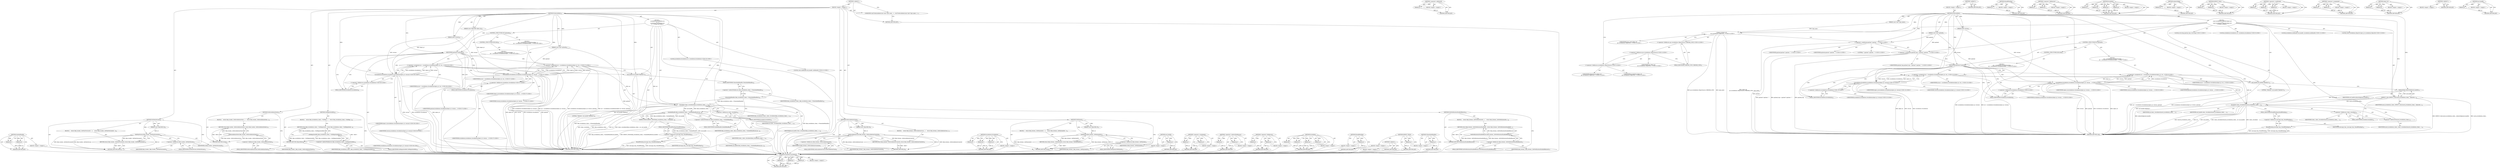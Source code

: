 digraph "ClearAckedHandles" {
vulnerable_128 [label=<(METHOD,invalidation.Invalidation)>];
vulnerable_129 [label=<(PARAM,p1)>];
vulnerable_130 [label=<(PARAM,p2)>];
vulnerable_131 [label=<(PARAM,p3)>];
vulnerable_132 [label=<(BLOCK,&lt;empty&gt;,&lt;empty&gt;)>];
vulnerable_133 [label=<(METHOD_RETURN,ANY)>];
vulnerable_154 [label=<(METHOD,&lt;operator&gt;.addressOf)>];
vulnerable_155 [label=<(PARAM,p1)>];
vulnerable_156 [label=<(BLOCK,&lt;empty&gt;,&lt;empty&gt;)>];
vulnerable_157 [label=<(METHOD_RETURN,ANY)>];
vulnerable_6 [label=<(METHOD,&lt;global&gt;)<SUB>1</SUB>>];
vulnerable_7 [label=<(BLOCK,&lt;empty&gt;,&lt;empty&gt;)<SUB>1</SUB>>];
vulnerable_8 [label=<(METHOD,FireInvalidate)<SUB>1</SUB>>];
vulnerable_9 [label=<(PARAM,const char* type_name)<SUB>1</SUB>>];
vulnerable_10 [label=<(PARAM,int64 version)<SUB>2</SUB>>];
vulnerable_11 [label=<(PARAM,const char* payload)<SUB>2</SUB>>];
vulnerable_12 [label="<(BLOCK,{
    const invalidation::ObjectId object_id(
 ...,{
    const invalidation::ObjectId object_id(
 ...)<SUB>2</SUB>>"];
vulnerable_13 [label="<(LOCAL,const invalidation.ObjectId object_id: invalidation.ObjectId)<SUB>3</SUB>>"];
vulnerable_14 [label="<(object_id,object_id(
        ipc::invalidation::ObjectSou...)<SUB>3</SUB>>"];
vulnerable_15 [label="<(&lt;operator&gt;.fieldAccess,ipc::invalidation::ObjectSource::CHROME_SYNC)<SUB>4</SUB>>"];
vulnerable_16 [label="<(&lt;operator&gt;.fieldAccess,ipc::invalidation::ObjectSource)<SUB>4</SUB>>"];
vulnerable_17 [label="<(IDENTIFIER,ipc,object_id(
        ipc::invalidation::ObjectSou...)<SUB>4</SUB>>"];
vulnerable_18 [label="<(&lt;operator&gt;.fieldAccess,invalidation::ObjectSource)<SUB>4</SUB>>"];
vulnerable_19 [label="<(IDENTIFIER,invalidation,object_id(
        ipc::invalidation::ObjectSou...)<SUB>4</SUB>>"];
vulnerable_20 [label="<(IDENTIFIER,ObjectSource,object_id(
        ipc::invalidation::ObjectSou...)<SUB>4</SUB>>"];
vulnerable_21 [label=<(FIELD_IDENTIFIER,CHROME_SYNC,CHROME_SYNC)<SUB>4</SUB>>];
vulnerable_22 [label="<(IDENTIFIER,type_name,object_id(
        ipc::invalidation::ObjectSou...)<SUB>4</SUB>>"];
vulnerable_23 [label="<(LOCAL,std.string payload_tmp: std.string)<SUB>5</SUB>>"];
vulnerable_24 [label="<(&lt;operator&gt;.assignment,payload_tmp = payload ? payload : &quot;&quot;)<SUB>5</SUB>>"];
vulnerable_25 [label="<(IDENTIFIER,payload_tmp,payload_tmp = payload ? payload : &quot;&quot;)<SUB>5</SUB>>"];
vulnerable_26 [label="<(&lt;operator&gt;.conditional,payload ? payload : &quot;&quot;)<SUB>5</SUB>>"];
vulnerable_27 [label="<(IDENTIFIER,payload,payload ? payload : &quot;&quot;)<SUB>5</SUB>>"];
vulnerable_28 [label="<(IDENTIFIER,payload,payload ? payload : &quot;&quot;)<SUB>5</SUB>>"];
vulnerable_29 [label="<(LITERAL,&quot;&quot;,payload ? payload : &quot;&quot;)<SUB>5</SUB>>"];
vulnerable_30 [label="<(LOCAL,invalidation.Invalidation inv: invalidation.Invalidation)<SUB>6</SUB>>"];
vulnerable_31 [label=<(CONTROL_STRUCTURE,IF,if (payload))<SUB>7</SUB>>];
vulnerable_32 [label=<(IDENTIFIER,payload,if (payload))<SUB>7</SUB>>];
vulnerable_33 [label="<(BLOCK,{
       inv = invalidation::Invalidation(objec...,{
       inv = invalidation::Invalidation(objec...)<SUB>7</SUB>>"];
vulnerable_34 [label="<(&lt;operator&gt;.assignment,inv = invalidation::Invalidation(object_id, ver...)<SUB>8</SUB>>"];
vulnerable_35 [label="<(IDENTIFIER,inv,inv = invalidation::Invalidation(object_id, ver...)<SUB>8</SUB>>"];
vulnerable_36 [label="<(invalidation.Invalidation,invalidation::Invalidation(object_id, version, ...)<SUB>8</SUB>>"];
vulnerable_37 [label="<(&lt;operator&gt;.fieldAccess,invalidation::Invalidation)<SUB>8</SUB>>"];
vulnerable_38 [label="<(IDENTIFIER,invalidation,invalidation::Invalidation(object_id, version, ...)<SUB>8</SUB>>"];
vulnerable_39 [label=<(FIELD_IDENTIFIER,Invalidation,Invalidation)<SUB>8</SUB>>];
vulnerable_40 [label="<(IDENTIFIER,object_id,invalidation::Invalidation(object_id, version, ...)<SUB>8</SUB>>"];
vulnerable_41 [label="<(IDENTIFIER,version,invalidation::Invalidation(object_id, version, ...)<SUB>8</SUB>>"];
vulnerable_42 [label="<(IDENTIFIER,payload,invalidation::Invalidation(object_id, version, ...)<SUB>8</SUB>>"];
vulnerable_43 [label=<(CONTROL_STRUCTURE,ELSE,else)<SUB>9</SUB>>];
vulnerable_44 [label="<(BLOCK,{
       inv = invalidation::Invalidation(objec...,{
       inv = invalidation::Invalidation(objec...)<SUB>9</SUB>>"];
vulnerable_45 [label="<(&lt;operator&gt;.assignment,inv = invalidation::Invalidation(object_id, ver...)<SUB>10</SUB>>"];
vulnerable_46 [label="<(IDENTIFIER,inv,inv = invalidation::Invalidation(object_id, ver...)<SUB>10</SUB>>"];
vulnerable_47 [label="<(invalidation.Invalidation,invalidation::Invalidation(object_id, version))<SUB>10</SUB>>"];
vulnerable_48 [label="<(&lt;operator&gt;.fieldAccess,invalidation::Invalidation)<SUB>10</SUB>>"];
vulnerable_49 [label="<(IDENTIFIER,invalidation,invalidation::Invalidation(object_id, version))<SUB>10</SUB>>"];
vulnerable_50 [label=<(FIELD_IDENTIFIER,Invalidation,Invalidation)<SUB>10</SUB>>];
vulnerable_51 [label="<(IDENTIFIER,object_id,invalidation::Invalidation(object_id, version))<SUB>10</SUB>>"];
vulnerable_52 [label="<(IDENTIFIER,version,invalidation::Invalidation(object_id, version))<SUB>10</SUB>>"];
vulnerable_53 [label="<(LOCAL,invalidation.AckHandle ack_handle: invalidation.AckHandle)<SUB>12</SUB>>"];
vulnerable_54 [label=<(ack_handle,ack_handle(&quot;fakedata&quot;))<SUB>12</SUB>>];
vulnerable_55 [label=<(LITERAL,&quot;fakedata&quot;,ack_handle(&quot;fakedata&quot;))<SUB>12</SUB>>];
vulnerable_56 [label=<(EXPECT_CALL,EXPECT_CALL(mock_invalidation_client_, Acknowle...)<SUB>13</SUB>>];
vulnerable_57 [label=<(IDENTIFIER,mock_invalidation_client_,EXPECT_CALL(mock_invalidation_client_, Acknowle...)<SUB>13</SUB>>];
vulnerable_58 [label=<(Acknowledge,Acknowledge(ack_handle))<SUB>13</SUB>>];
vulnerable_59 [label=<(IDENTIFIER,ack_handle,Acknowledge(ack_handle))<SUB>13</SUB>>];
vulnerable_60 [label=<(Invalidate,client_.Invalidate(&amp;mock_invalidation_client_, ...)<SUB>14</SUB>>];
vulnerable_61 [label=<(&lt;operator&gt;.fieldAccess,client_.Invalidate)<SUB>14</SUB>>];
vulnerable_62 [label=<(IDENTIFIER,client_,client_.Invalidate(&amp;mock_invalidation_client_, ...)<SUB>14</SUB>>];
vulnerable_63 [label=<(FIELD_IDENTIFIER,Invalidate,Invalidate)<SUB>14</SUB>>];
vulnerable_64 [label=<(&lt;operator&gt;.addressOf,&amp;mock_invalidation_client_)<SUB>14</SUB>>];
vulnerable_65 [label=<(IDENTIFIER,mock_invalidation_client_,client_.Invalidate(&amp;mock_invalidation_client_, ...)<SUB>14</SUB>>];
vulnerable_66 [label=<(IDENTIFIER,inv,client_.Invalidate(&amp;mock_invalidation_client_, ...)<SUB>14</SUB>>];
vulnerable_67 [label=<(IDENTIFIER,ack_handle,client_.Invalidate(&amp;mock_invalidation_client_, ...)<SUB>14</SUB>>];
vulnerable_68 [label=<(RunAllPending,message_loop_.RunAllPending())<SUB>15</SUB>>];
vulnerable_69 [label=<(&lt;operator&gt;.fieldAccess,message_loop_.RunAllPending)<SUB>15</SUB>>];
vulnerable_70 [label=<(IDENTIFIER,message_loop_,message_loop_.RunAllPending())<SUB>15</SUB>>];
vulnerable_71 [label=<(FIELD_IDENTIFIER,RunAllPending,RunAllPending)<SUB>15</SUB>>];
vulnerable_72 [label=<(METHOD_RETURN,void)<SUB>1</SUB>>];
vulnerable_74 [label=<(METHOD_RETURN,ANY)<SUB>1</SUB>>];
vulnerable_158 [label=<(METHOD,RunAllPending)>];
vulnerable_159 [label=<(PARAM,p1)>];
vulnerable_160 [label=<(BLOCK,&lt;empty&gt;,&lt;empty&gt;)>];
vulnerable_161 [label=<(METHOD_RETURN,ANY)>];
vulnerable_112 [label=<(METHOD,&lt;operator&gt;.fieldAccess)>];
vulnerable_113 [label=<(PARAM,p1)>];
vulnerable_114 [label=<(PARAM,p2)>];
vulnerable_115 [label=<(BLOCK,&lt;empty&gt;,&lt;empty&gt;)>];
vulnerable_116 [label=<(METHOD_RETURN,ANY)>];
vulnerable_147 [label=<(METHOD,Invalidate)>];
vulnerable_148 [label=<(PARAM,p1)>];
vulnerable_149 [label=<(PARAM,p2)>];
vulnerable_150 [label=<(PARAM,p3)>];
vulnerable_151 [label=<(PARAM,p4)>];
vulnerable_152 [label=<(BLOCK,&lt;empty&gt;,&lt;empty&gt;)>];
vulnerable_153 [label=<(METHOD_RETURN,ANY)>];
vulnerable_143 [label=<(METHOD,Acknowledge)>];
vulnerable_144 [label=<(PARAM,p1)>];
vulnerable_145 [label=<(BLOCK,&lt;empty&gt;,&lt;empty&gt;)>];
vulnerable_146 [label=<(METHOD_RETURN,ANY)>];
vulnerable_138 [label=<(METHOD,EXPECT_CALL)>];
vulnerable_139 [label=<(PARAM,p1)>];
vulnerable_140 [label=<(PARAM,p2)>];
vulnerable_141 [label=<(BLOCK,&lt;empty&gt;,&lt;empty&gt;)>];
vulnerable_142 [label=<(METHOD_RETURN,ANY)>];
vulnerable_122 [label=<(METHOD,&lt;operator&gt;.conditional)>];
vulnerable_123 [label=<(PARAM,p1)>];
vulnerable_124 [label=<(PARAM,p2)>];
vulnerable_125 [label=<(PARAM,p3)>];
vulnerable_126 [label=<(BLOCK,&lt;empty&gt;,&lt;empty&gt;)>];
vulnerable_127 [label=<(METHOD_RETURN,ANY)>];
vulnerable_117 [label=<(METHOD,&lt;operator&gt;.assignment)>];
vulnerable_118 [label=<(PARAM,p1)>];
vulnerable_119 [label=<(PARAM,p2)>];
vulnerable_120 [label=<(BLOCK,&lt;empty&gt;,&lt;empty&gt;)>];
vulnerable_121 [label=<(METHOD_RETURN,ANY)>];
vulnerable_107 [label=<(METHOD,object_id)>];
vulnerable_108 [label=<(PARAM,p1)>];
vulnerable_109 [label=<(PARAM,p2)>];
vulnerable_110 [label=<(BLOCK,&lt;empty&gt;,&lt;empty&gt;)>];
vulnerable_111 [label=<(METHOD_RETURN,ANY)>];
vulnerable_101 [label=<(METHOD,&lt;global&gt;)<SUB>1</SUB>>];
vulnerable_102 [label=<(BLOCK,&lt;empty&gt;,&lt;empty&gt;)>];
vulnerable_103 [label=<(METHOD_RETURN,ANY)>];
vulnerable_134 [label=<(METHOD,ack_handle)>];
vulnerable_135 [label=<(PARAM,p1)>];
vulnerable_136 [label=<(BLOCK,&lt;empty&gt;,&lt;empty&gt;)>];
vulnerable_137 [label=<(METHOD_RETURN,ANY)>];
fixed_196 [label=<(METHOD,IsAckedHandle)>];
fixed_197 [label=<(PARAM,p1)>];
fixed_198 [label=<(PARAM,p2)>];
fixed_199 [label=<(BLOCK,&lt;empty&gt;,&lt;empty&gt;)>];
fixed_200 [label=<(METHOD_RETURN,ANY)>];
fixed_69 [label=<(METHOD,FireInvalidate)<SUB>33</SUB>>];
fixed_70 [label=<(PARAM,const ObjectId&amp; object_id)<SUB>33</SUB>>];
fixed_71 [label=<(PARAM,int64 version)<SUB>34</SUB>>];
fixed_72 [label=<(PARAM,const char* payload)<SUB>34</SUB>>];
fixed_73 [label="<(BLOCK,{
     invalidation::Invalidation inv;
     if ...,{
     invalidation::Invalidation inv;
     if ...)<SUB>34</SUB>>"];
fixed_74 [label="<(LOCAL,invalidation.Invalidation inv: invalidation.Invalidation)<SUB>35</SUB>>"];
fixed_75 [label=<(CONTROL_STRUCTURE,IF,if (payload))<SUB>36</SUB>>];
fixed_76 [label=<(IDENTIFIER,payload,if (payload))<SUB>36</SUB>>];
fixed_77 [label="<(BLOCK,{
       inv = invalidation::Invalidation(objec...,{
       inv = invalidation::Invalidation(objec...)<SUB>36</SUB>>"];
fixed_78 [label="<(&lt;operator&gt;.assignment,inv = invalidation::Invalidation(object_id, ver...)<SUB>37</SUB>>"];
fixed_79 [label="<(IDENTIFIER,inv,inv = invalidation::Invalidation(object_id, ver...)<SUB>37</SUB>>"];
fixed_80 [label="<(invalidation.Invalidation,invalidation::Invalidation(object_id, version, ...)<SUB>37</SUB>>"];
fixed_81 [label="<(&lt;operator&gt;.fieldAccess,invalidation::Invalidation)<SUB>37</SUB>>"];
fixed_82 [label="<(IDENTIFIER,invalidation,invalidation::Invalidation(object_id, version, ...)<SUB>37</SUB>>"];
fixed_83 [label=<(FIELD_IDENTIFIER,Invalidation,Invalidation)<SUB>37</SUB>>];
fixed_84 [label="<(IDENTIFIER,object_id,invalidation::Invalidation(object_id, version, ...)<SUB>37</SUB>>"];
fixed_85 [label="<(IDENTIFIER,version,invalidation::Invalidation(object_id, version, ...)<SUB>37</SUB>>"];
fixed_86 [label="<(IDENTIFIER,payload,invalidation::Invalidation(object_id, version, ...)<SUB>37</SUB>>"];
fixed_87 [label=<(CONTROL_STRUCTURE,ELSE,else)<SUB>38</SUB>>];
fixed_88 [label="<(BLOCK,{
       inv = invalidation::Invalidation(objec...,{
       inv = invalidation::Invalidation(objec...)<SUB>38</SUB>>"];
fixed_89 [label="<(&lt;operator&gt;.assignment,inv = invalidation::Invalidation(object_id, ver...)<SUB>39</SUB>>"];
fixed_90 [label="<(IDENTIFIER,inv,inv = invalidation::Invalidation(object_id, ver...)<SUB>39</SUB>>"];
fixed_91 [label="<(invalidation.Invalidation,invalidation::Invalidation(object_id, version))<SUB>39</SUB>>"];
fixed_92 [label="<(&lt;operator&gt;.fieldAccess,invalidation::Invalidation)<SUB>39</SUB>>"];
fixed_93 [label="<(IDENTIFIER,invalidation,invalidation::Invalidation(object_id, version))<SUB>39</SUB>>"];
fixed_94 [label=<(FIELD_IDENTIFIER,Invalidation,Invalidation)<SUB>39</SUB>>];
fixed_95 [label="<(IDENTIFIER,object_id,invalidation::Invalidation(object_id, version))<SUB>39</SUB>>"];
fixed_96 [label="<(IDENTIFIER,version,invalidation::Invalidation(object_id, version))<SUB>39</SUB>>"];
fixed_97 [label="<(LOCAL,const AckHandle ack_handle: AckHandle)<SUB>41</SUB>>"];
fixed_98 [label=<(ack_handle,ack_handle(&quot;fakedata&quot;))<SUB>41</SUB>>];
fixed_99 [label=<(LITERAL,&quot;fakedata&quot;,ack_handle(&quot;fakedata&quot;))<SUB>41</SUB>>];
fixed_100 [label=<(ClearAckedHandles,fake_invalidation_client_-&gt;ClearAckedHandles())<SUB>42</SUB>>];
fixed_101 [label=<(&lt;operator&gt;.indirectFieldAccess,fake_invalidation_client_-&gt;ClearAckedHandles)<SUB>42</SUB>>];
fixed_102 [label=<(IDENTIFIER,fake_invalidation_client_,fake_invalidation_client_-&gt;ClearAckedHandles())<SUB>42</SUB>>];
fixed_103 [label=<(FIELD_IDENTIFIER,ClearAckedHandles,ClearAckedHandles)<SUB>42</SUB>>];
fixed_104 [label=<(Invalidate,client_.Invalidate(fake_invalidation_client_, i...)<SUB>43</SUB>>];
fixed_105 [label=<(&lt;operator&gt;.fieldAccess,client_.Invalidate)<SUB>43</SUB>>];
fixed_106 [label=<(IDENTIFIER,client_,client_.Invalidate(fake_invalidation_client_, i...)<SUB>43</SUB>>];
fixed_107 [label=<(FIELD_IDENTIFIER,Invalidate,Invalidate)<SUB>43</SUB>>];
fixed_108 [label=<(IDENTIFIER,fake_invalidation_client_,client_.Invalidate(fake_invalidation_client_, i...)<SUB>43</SUB>>];
fixed_109 [label=<(IDENTIFIER,inv,client_.Invalidate(fake_invalidation_client_, i...)<SUB>43</SUB>>];
fixed_110 [label=<(IDENTIFIER,ack_handle,client_.Invalidate(fake_invalidation_client_, i...)<SUB>43</SUB>>];
fixed_111 [label=<(EXPECT_TRUE,EXPECT_TRUE(fake_invalidation_client_-&gt;IsAckedH...)<SUB>44</SUB>>];
fixed_112 [label=<(IsAckedHandle,fake_invalidation_client_-&gt;IsAckedHandle(ack_ha...)<SUB>44</SUB>>];
fixed_113 [label=<(&lt;operator&gt;.indirectFieldAccess,fake_invalidation_client_-&gt;IsAckedHandle)<SUB>44</SUB>>];
fixed_114 [label=<(IDENTIFIER,fake_invalidation_client_,fake_invalidation_client_-&gt;IsAckedHandle(ack_ha...)<SUB>44</SUB>>];
fixed_115 [label=<(FIELD_IDENTIFIER,IsAckedHandle,IsAckedHandle)<SUB>44</SUB>>];
fixed_116 [label=<(IDENTIFIER,ack_handle,fake_invalidation_client_-&gt;IsAckedHandle(ack_ha...)<SUB>44</SUB>>];
fixed_117 [label=<(RunAllPending,message_loop_.RunAllPending())<SUB>45</SUB>>];
fixed_118 [label=<(&lt;operator&gt;.fieldAccess,message_loop_.RunAllPending)<SUB>45</SUB>>];
fixed_119 [label=<(IDENTIFIER,message_loop_,message_loop_.RunAllPending())<SUB>45</SUB>>];
fixed_120 [label=<(FIELD_IDENTIFIER,RunAllPending,RunAllPending)<SUB>45</SUB>>];
fixed_121 [label=<(METHOD_RETURN,void)<SUB>33</SUB>>];
fixed_171 [label=<(METHOD,invalidation.Invalidation)>];
fixed_172 [label=<(PARAM,p1)>];
fixed_173 [label=<(PARAM,p2)>];
fixed_174 [label=<(PARAM,p3)>];
fixed_175 [label=<(BLOCK,&lt;empty&gt;,&lt;empty&gt;)>];
fixed_176 [label=<(METHOD_RETURN,ANY)>];
fixed_6 [label=<(METHOD,&lt;global&gt;)<SUB>1</SUB>>];
fixed_7 [label=<(BLOCK,&lt;empty&gt;,&lt;empty&gt;)<SUB>1</SUB>>];
fixed_8 [label=<(UNKNOWN,void FireInvalidate(const char* type_name,
  //...,void FireInvalidate(const char* type_name,
  //...)<SUB>1</SUB>>];
fixed_9 [label=<(METHOD,GetInvalidationCount)<SUB>8</SUB>>];
fixed_10 [label=<(PARAM,const ObjectId&amp; id)<SUB>8</SUB>>];
fixed_11 [label=<(BLOCK,{
    return fake_listener_.GetInvalidationCoun...,{
    return fake_listener_.GetInvalidationCoun...)<SUB>8</SUB>>];
fixed_12 [label=<(RETURN,return fake_listener_.GetInvalidationCount(id);,return fake_listener_.GetInvalidationCount(id);)<SUB>9</SUB>>];
fixed_13 [label=<(GetInvalidationCount,fake_listener_.GetInvalidationCount(id))<SUB>9</SUB>>];
fixed_14 [label=<(&lt;operator&gt;.fieldAccess,fake_listener_.GetInvalidationCount)<SUB>9</SUB>>];
fixed_15 [label=<(IDENTIFIER,fake_listener_,fake_listener_.GetInvalidationCount(id))<SUB>9</SUB>>];
fixed_16 [label=<(FIELD_IDENTIFIER,GetInvalidationCount,GetInvalidationCount)<SUB>9</SUB>>];
fixed_17 [label=<(IDENTIFIER,id,fake_listener_.GetInvalidationCount(id))<SUB>9</SUB>>];
fixed_18 [label=<(METHOD_RETURN,int)<SUB>8</SUB>>];
fixed_20 [label=<(METHOD,GetPayload)<SUB>12</SUB>>];
fixed_21 [label=<(PARAM,const ObjectId&amp; id)<SUB>12</SUB>>];
fixed_22 [label=<(BLOCK,{
    return fake_listener_.GetPayload(id);
  },{
    return fake_listener_.GetPayload(id);
  })<SUB>12</SUB>>];
fixed_23 [label=<(RETURN,return fake_listener_.GetPayload(id);,return fake_listener_.GetPayload(id);)<SUB>13</SUB>>];
fixed_24 [label=<(GetPayload,fake_listener_.GetPayload(id))<SUB>13</SUB>>];
fixed_25 [label=<(&lt;operator&gt;.fieldAccess,fake_listener_.GetPayload)<SUB>13</SUB>>];
fixed_26 [label=<(IDENTIFIER,fake_listener_,fake_listener_.GetPayload(id))<SUB>13</SUB>>];
fixed_27 [label=<(FIELD_IDENTIFIER,GetPayload,GetPayload)<SUB>13</SUB>>];
fixed_28 [label=<(IDENTIFIER,id,fake_listener_.GetPayload(id))<SUB>13</SUB>>];
fixed_29 [label=<(METHOD_RETURN,string)<SUB>12</SUB>>];
fixed_31 [label=<(METHOD,GetNotificationsDisabledReason)<SUB>16</SUB>>];
fixed_32 [label=<(BLOCK,{
    return fake_listener_.GetNotificationsDis...,{
    return fake_listener_.GetNotificationsDis...)<SUB>16</SUB>>];
fixed_33 [label=<(RETURN,return fake_listener_.GetNotificationsDisabledR...,return fake_listener_.GetNotificationsDisabledR...)<SUB>17</SUB>>];
fixed_34 [label=<(GetNotificationsDisabledReason,fake_listener_.GetNotificationsDisabledReason())<SUB>17</SUB>>];
fixed_35 [label=<(&lt;operator&gt;.fieldAccess,fake_listener_.GetNotificationsDisabledReason)<SUB>17</SUB>>];
fixed_36 [label=<(IDENTIFIER,fake_listener_,fake_listener_.GetNotificationsDisabledReason())<SUB>17</SUB>>];
fixed_37 [label=<(FIELD_IDENTIFIER,GetNotificationsDisabledReason,GetNotificationsDisabledReason)<SUB>17</SUB>>];
fixed_38 [label=<(METHOD_RETURN,NotificationsDisabledReason)<SUB>16</SUB>>];
fixed_40 [label=<(METHOD,GetMaxVersion)<SUB>20</SUB>>];
fixed_41 [label=<(PARAM,const ObjectId&amp; id)<SUB>20</SUB>>];
fixed_42 [label=<(BLOCK,{
    return fake_tracker_.GetMaxVersion(id);
  },{
    return fake_tracker_.GetMaxVersion(id);
  })<SUB>20</SUB>>];
fixed_43 [label=<(RETURN,return fake_tracker_.GetMaxVersion(id);,return fake_tracker_.GetMaxVersion(id);)<SUB>21</SUB>>];
fixed_44 [label=<(GetMaxVersion,fake_tracker_.GetMaxVersion(id))<SUB>21</SUB>>];
fixed_45 [label=<(&lt;operator&gt;.fieldAccess,fake_tracker_.GetMaxVersion)<SUB>21</SUB>>];
fixed_46 [label=<(IDENTIFIER,fake_tracker_,fake_tracker_.GetMaxVersion(id))<SUB>21</SUB>>];
fixed_47 [label=<(FIELD_IDENTIFIER,GetMaxVersion,GetMaxVersion)<SUB>21</SUB>>];
fixed_48 [label=<(IDENTIFIER,id,fake_tracker_.GetMaxVersion(id))<SUB>21</SUB>>];
fixed_49 [label=<(METHOD_RETURN,int64)<SUB>20</SUB>>];
fixed_51 [label=<(METHOD,GetInvalidationState)<SUB>24</SUB>>];
fixed_52 [label=<(BLOCK,{
    return fake_tracker_.GetInvalidationState...,{
    return fake_tracker_.GetInvalidationState...)<SUB>24</SUB>>];
fixed_53 [label=<(RETURN,return fake_tracker_.GetInvalidationState();,return fake_tracker_.GetInvalidationState();)<SUB>25</SUB>>];
fixed_54 [label=<(GetInvalidationState,fake_tracker_.GetInvalidationState())<SUB>25</SUB>>];
fixed_55 [label=<(&lt;operator&gt;.fieldAccess,fake_tracker_.GetInvalidationState)<SUB>25</SUB>>];
fixed_56 [label=<(IDENTIFIER,fake_tracker_,fake_tracker_.GetInvalidationState())<SUB>25</SUB>>];
fixed_57 [label=<(FIELD_IDENTIFIER,GetInvalidationState,GetInvalidationState)<SUB>25</SUB>>];
fixed_58 [label=<(METHOD_RETURN,string)<SUB>24</SUB>>];
fixed_60 [label=<(METHOD,GetRegisteredIds)<SUB>28</SUB>>];
fixed_61 [label=<(BLOCK,{
    return fake_invalidation_client_-&gt;GetRegi...,{
    return fake_invalidation_client_-&gt;GetRegi...)<SUB>28</SUB>>];
fixed_62 [label=<(RETURN,return fake_invalidation_client_-&gt;GetRegistered...,return fake_invalidation_client_-&gt;GetRegistered...)<SUB>29</SUB>>];
fixed_63 [label=<(GetRegisteredIds,fake_invalidation_client_-&gt;GetRegisteredIds())<SUB>29</SUB>>];
fixed_64 [label=<(&lt;operator&gt;.indirectFieldAccess,fake_invalidation_client_-&gt;GetRegisteredIds)<SUB>29</SUB>>];
fixed_65 [label=<(IDENTIFIER,fake_invalidation_client_,fake_invalidation_client_-&gt;GetRegisteredIds())<SUB>29</SUB>>];
fixed_66 [label=<(FIELD_IDENTIFIER,GetRegisteredIds,GetRegisteredIds)<SUB>29</SUB>>];
fixed_67 [label=<(METHOD_RETURN,ObjectIdSet)<SUB>28</SUB>>];
fixed_123 [label=<(METHOD_RETURN,ANY)<SUB>1</SUB>>];
fixed_177 [label=<(METHOD,ack_handle)>];
fixed_178 [label=<(PARAM,p1)>];
fixed_179 [label=<(BLOCK,&lt;empty&gt;,&lt;empty&gt;)>];
fixed_180 [label=<(METHOD_RETURN,ANY)>];
fixed_166 [label=<(METHOD,&lt;operator&gt;.assignment)>];
fixed_167 [label=<(PARAM,p1)>];
fixed_168 [label=<(PARAM,p2)>];
fixed_169 [label=<(BLOCK,&lt;empty&gt;,&lt;empty&gt;)>];
fixed_170 [label=<(METHOD_RETURN,ANY)>];
fixed_161 [label=<(METHOD,&lt;operator&gt;.indirectFieldAccess)>];
fixed_162 [label=<(PARAM,p1)>];
fixed_163 [label=<(PARAM,p2)>];
fixed_164 [label=<(BLOCK,&lt;empty&gt;,&lt;empty&gt;)>];
fixed_165 [label=<(METHOD_RETURN,ANY)>];
fixed_156 [label=<(METHOD,&lt;operator&gt;.fieldAccess)>];
fixed_157 [label=<(PARAM,p1)>];
fixed_158 [label=<(PARAM,p2)>];
fixed_159 [label=<(BLOCK,&lt;empty&gt;,&lt;empty&gt;)>];
fixed_160 [label=<(METHOD_RETURN,ANY)>];
fixed_185 [label=<(METHOD,Invalidate)>];
fixed_186 [label=<(PARAM,p1)>];
fixed_187 [label=<(PARAM,p2)>];
fixed_188 [label=<(PARAM,p3)>];
fixed_189 [label=<(PARAM,p4)>];
fixed_190 [label=<(BLOCK,&lt;empty&gt;,&lt;empty&gt;)>];
fixed_191 [label=<(METHOD_RETURN,ANY)>];
fixed_201 [label=<(METHOD,RunAllPending)>];
fixed_202 [label=<(PARAM,p1)>];
fixed_203 [label=<(BLOCK,&lt;empty&gt;,&lt;empty&gt;)>];
fixed_204 [label=<(METHOD_RETURN,ANY)>];
fixed_192 [label=<(METHOD,EXPECT_TRUE)>];
fixed_193 [label=<(PARAM,p1)>];
fixed_194 [label=<(BLOCK,&lt;empty&gt;,&lt;empty&gt;)>];
fixed_195 [label=<(METHOD_RETURN,ANY)>];
fixed_150 [label=<(METHOD,&lt;global&gt;)<SUB>1</SUB>>];
fixed_151 [label=<(BLOCK,&lt;empty&gt;,&lt;empty&gt;)>];
fixed_152 [label=<(METHOD_RETURN,ANY)>];
fixed_181 [label=<(METHOD,ClearAckedHandles)>];
fixed_182 [label=<(PARAM,p1)>];
fixed_183 [label=<(BLOCK,&lt;empty&gt;,&lt;empty&gt;)>];
fixed_184 [label=<(METHOD_RETURN,ANY)>];
vulnerable_128 -> vulnerable_129  [key=0, label="AST: "];
vulnerable_128 -> vulnerable_129  [key=1, label="DDG: "];
vulnerable_128 -> vulnerable_132  [key=0, label="AST: "];
vulnerable_128 -> vulnerable_130  [key=0, label="AST: "];
vulnerable_128 -> vulnerable_130  [key=1, label="DDG: "];
vulnerable_128 -> vulnerable_133  [key=0, label="AST: "];
vulnerable_128 -> vulnerable_133  [key=1, label="CFG: "];
vulnerable_128 -> vulnerable_131  [key=0, label="AST: "];
vulnerable_128 -> vulnerable_131  [key=1, label="DDG: "];
vulnerable_129 -> vulnerable_133  [key=0, label="DDG: p1"];
vulnerable_130 -> vulnerable_133  [key=0, label="DDG: p2"];
vulnerable_131 -> vulnerable_133  [key=0, label="DDG: p3"];
vulnerable_154 -> vulnerable_155  [key=0, label="AST: "];
vulnerable_154 -> vulnerable_155  [key=1, label="DDG: "];
vulnerable_154 -> vulnerable_156  [key=0, label="AST: "];
vulnerable_154 -> vulnerable_157  [key=0, label="AST: "];
vulnerable_154 -> vulnerable_157  [key=1, label="CFG: "];
vulnerable_155 -> vulnerable_157  [key=0, label="DDG: p1"];
vulnerable_6 -> vulnerable_7  [key=0, label="AST: "];
vulnerable_6 -> vulnerable_74  [key=0, label="AST: "];
vulnerable_6 -> vulnerable_74  [key=1, label="CFG: "];
vulnerable_7 -> vulnerable_8  [key=0, label="AST: "];
vulnerable_8 -> vulnerable_9  [key=0, label="AST: "];
vulnerable_8 -> vulnerable_9  [key=1, label="DDG: "];
vulnerable_8 -> vulnerable_10  [key=0, label="AST: "];
vulnerable_8 -> vulnerable_10  [key=1, label="DDG: "];
vulnerable_8 -> vulnerable_11  [key=0, label="AST: "];
vulnerable_8 -> vulnerable_11  [key=1, label="DDG: "];
vulnerable_8 -> vulnerable_12  [key=0, label="AST: "];
vulnerable_8 -> vulnerable_72  [key=0, label="AST: "];
vulnerable_8 -> vulnerable_18  [key=0, label="CFG: "];
vulnerable_8 -> vulnerable_24  [key=0, label="DDG: "];
vulnerable_8 -> vulnerable_14  [key=0, label="DDG: "];
vulnerable_8 -> vulnerable_32  [key=0, label="DDG: "];
vulnerable_8 -> vulnerable_54  [key=0, label="DDG: "];
vulnerable_8 -> vulnerable_56  [key=0, label="DDG: "];
vulnerable_8 -> vulnerable_60  [key=0, label="DDG: "];
vulnerable_8 -> vulnerable_26  [key=0, label="DDG: "];
vulnerable_8 -> vulnerable_58  [key=0, label="DDG: "];
vulnerable_8 -> vulnerable_36  [key=0, label="DDG: "];
vulnerable_8 -> vulnerable_47  [key=0, label="DDG: "];
vulnerable_9 -> vulnerable_14  [key=0, label="DDG: type_name"];
vulnerable_10 -> vulnerable_36  [key=0, label="DDG: version"];
vulnerable_10 -> vulnerable_47  [key=0, label="DDG: version"];
vulnerable_11 -> vulnerable_24  [key=0, label="DDG: payload"];
vulnerable_11 -> vulnerable_26  [key=0, label="DDG: payload"];
vulnerable_11 -> vulnerable_36  [key=0, label="DDG: payload"];
vulnerable_12 -> vulnerable_13  [key=0, label="AST: "];
vulnerable_12 -> vulnerable_14  [key=0, label="AST: "];
vulnerable_12 -> vulnerable_23  [key=0, label="AST: "];
vulnerable_12 -> vulnerable_24  [key=0, label="AST: "];
vulnerable_12 -> vulnerable_30  [key=0, label="AST: "];
vulnerable_12 -> vulnerable_31  [key=0, label="AST: "];
vulnerable_12 -> vulnerable_53  [key=0, label="AST: "];
vulnerable_12 -> vulnerable_54  [key=0, label="AST: "];
vulnerable_12 -> vulnerable_56  [key=0, label="AST: "];
vulnerable_12 -> vulnerable_60  [key=0, label="AST: "];
vulnerable_12 -> vulnerable_68  [key=0, label="AST: "];
vulnerable_14 -> vulnerable_15  [key=0, label="AST: "];
vulnerable_14 -> vulnerable_22  [key=0, label="AST: "];
vulnerable_14 -> vulnerable_26  [key=0, label="CFG: "];
vulnerable_14 -> vulnerable_72  [key=0, label="DDG: ipc::invalidation::ObjectSource::CHROME_SYNC"];
vulnerable_14 -> vulnerable_72  [key=1, label="DDG: type_name"];
vulnerable_14 -> vulnerable_72  [key=2, label="DDG: object_id(
        ipc::invalidation::ObjectSource::CHROME_SYNC, type_name)"];
vulnerable_15 -> vulnerable_16  [key=0, label="AST: "];
vulnerable_15 -> vulnerable_21  [key=0, label="AST: "];
vulnerable_15 -> vulnerable_14  [key=0, label="CFG: "];
vulnerable_16 -> vulnerable_17  [key=0, label="AST: "];
vulnerable_16 -> vulnerable_18  [key=0, label="AST: "];
vulnerable_16 -> vulnerable_21  [key=0, label="CFG: "];
vulnerable_18 -> vulnerable_19  [key=0, label="AST: "];
vulnerable_18 -> vulnerable_20  [key=0, label="AST: "];
vulnerable_18 -> vulnerable_16  [key=0, label="CFG: "];
vulnerable_21 -> vulnerable_15  [key=0, label="CFG: "];
vulnerable_24 -> vulnerable_25  [key=0, label="AST: "];
vulnerable_24 -> vulnerable_26  [key=0, label="AST: "];
vulnerable_24 -> vulnerable_32  [key=0, label="CFG: "];
vulnerable_24 -> vulnerable_72  [key=0, label="DDG: payload_tmp"];
vulnerable_24 -> vulnerable_72  [key=1, label="DDG: payload ? payload : &quot;&quot;"];
vulnerable_24 -> vulnerable_72  [key=2, label="DDG: payload_tmp = payload ? payload : &quot;&quot;"];
vulnerable_26 -> vulnerable_27  [key=0, label="AST: "];
vulnerable_26 -> vulnerable_28  [key=0, label="AST: "];
vulnerable_26 -> vulnerable_29  [key=0, label="AST: "];
vulnerable_26 -> vulnerable_24  [key=0, label="CFG: "];
vulnerable_26 -> vulnerable_72  [key=0, label="DDG: payload"];
vulnerable_31 -> vulnerable_32  [key=0, label="AST: "];
vulnerable_31 -> vulnerable_33  [key=0, label="AST: "];
vulnerable_31 -> vulnerable_43  [key=0, label="AST: "];
vulnerable_32 -> vulnerable_39  [key=0, label="CFG: "];
vulnerable_32 -> vulnerable_39  [key=1, label="CDG: "];
vulnerable_32 -> vulnerable_50  [key=0, label="CFG: "];
vulnerable_32 -> vulnerable_50  [key=1, label="CDG: "];
vulnerable_32 -> vulnerable_47  [key=0, label="CDG: "];
vulnerable_32 -> vulnerable_34  [key=0, label="CDG: "];
vulnerable_32 -> vulnerable_48  [key=0, label="CDG: "];
vulnerable_32 -> vulnerable_36  [key=0, label="CDG: "];
vulnerable_32 -> vulnerable_37  [key=0, label="CDG: "];
vulnerable_32 -> vulnerable_45  [key=0, label="CDG: "];
vulnerable_33 -> vulnerable_34  [key=0, label="AST: "];
vulnerable_34 -> vulnerable_35  [key=0, label="AST: "];
vulnerable_34 -> vulnerable_36  [key=0, label="AST: "];
vulnerable_34 -> vulnerable_54  [key=0, label="CFG: "];
vulnerable_34 -> vulnerable_72  [key=0, label="DDG: invalidation::Invalidation(object_id, version, payload)"];
vulnerable_34 -> vulnerable_72  [key=1, label="DDG: inv = invalidation::Invalidation(object_id, version, payload)"];
vulnerable_34 -> vulnerable_60  [key=0, label="DDG: inv"];
vulnerable_36 -> vulnerable_37  [key=0, label="AST: "];
vulnerable_36 -> vulnerable_40  [key=0, label="AST: "];
vulnerable_36 -> vulnerable_41  [key=0, label="AST: "];
vulnerable_36 -> vulnerable_42  [key=0, label="AST: "];
vulnerable_36 -> vulnerable_34  [key=0, label="CFG: "];
vulnerable_36 -> vulnerable_34  [key=1, label="DDG: invalidation::Invalidation"];
vulnerable_36 -> vulnerable_34  [key=2, label="DDG: object_id"];
vulnerable_36 -> vulnerable_34  [key=3, label="DDG: version"];
vulnerable_36 -> vulnerable_34  [key=4, label="DDG: payload"];
vulnerable_36 -> vulnerable_72  [key=0, label="DDG: invalidation::Invalidation"];
vulnerable_36 -> vulnerable_72  [key=1, label="DDG: object_id"];
vulnerable_36 -> vulnerable_72  [key=2, label="DDG: version"];
vulnerable_36 -> vulnerable_72  [key=3, label="DDG: payload"];
vulnerable_37 -> vulnerable_38  [key=0, label="AST: "];
vulnerable_37 -> vulnerable_39  [key=0, label="AST: "];
vulnerable_37 -> vulnerable_36  [key=0, label="CFG: "];
vulnerable_39 -> vulnerable_37  [key=0, label="CFG: "];
vulnerable_43 -> vulnerable_44  [key=0, label="AST: "];
vulnerable_44 -> vulnerable_45  [key=0, label="AST: "];
vulnerable_45 -> vulnerable_46  [key=0, label="AST: "];
vulnerable_45 -> vulnerable_47  [key=0, label="AST: "];
vulnerable_45 -> vulnerable_54  [key=0, label="CFG: "];
vulnerable_45 -> vulnerable_72  [key=0, label="DDG: invalidation::Invalidation(object_id, version)"];
vulnerable_45 -> vulnerable_72  [key=1, label="DDG: inv = invalidation::Invalidation(object_id, version)"];
vulnerable_45 -> vulnerable_60  [key=0, label="DDG: inv"];
vulnerable_47 -> vulnerable_48  [key=0, label="AST: "];
vulnerable_47 -> vulnerable_51  [key=0, label="AST: "];
vulnerable_47 -> vulnerable_52  [key=0, label="AST: "];
vulnerable_47 -> vulnerable_45  [key=0, label="CFG: "];
vulnerable_47 -> vulnerable_45  [key=1, label="DDG: invalidation::Invalidation"];
vulnerable_47 -> vulnerable_45  [key=2, label="DDG: object_id"];
vulnerable_47 -> vulnerable_45  [key=3, label="DDG: version"];
vulnerable_47 -> vulnerable_72  [key=0, label="DDG: invalidation::Invalidation"];
vulnerable_47 -> vulnerable_72  [key=1, label="DDG: object_id"];
vulnerable_47 -> vulnerable_72  [key=2, label="DDG: version"];
vulnerable_48 -> vulnerable_49  [key=0, label="AST: "];
vulnerable_48 -> vulnerable_50  [key=0, label="AST: "];
vulnerable_48 -> vulnerable_47  [key=0, label="CFG: "];
vulnerable_50 -> vulnerable_48  [key=0, label="CFG: "];
vulnerable_54 -> vulnerable_55  [key=0, label="AST: "];
vulnerable_54 -> vulnerable_58  [key=0, label="CFG: "];
vulnerable_54 -> vulnerable_72  [key=0, label="DDG: ack_handle(&quot;fakedata&quot;)"];
vulnerable_56 -> vulnerable_57  [key=0, label="AST: "];
vulnerable_56 -> vulnerable_58  [key=0, label="AST: "];
vulnerable_56 -> vulnerable_63  [key=0, label="CFG: "];
vulnerable_56 -> vulnerable_72  [key=0, label="DDG: mock_invalidation_client_"];
vulnerable_56 -> vulnerable_72  [key=1, label="DDG: Acknowledge(ack_handle)"];
vulnerable_56 -> vulnerable_72  [key=2, label="DDG: EXPECT_CALL(mock_invalidation_client_, Acknowledge(ack_handle))"];
vulnerable_56 -> vulnerable_60  [key=0, label="DDG: mock_invalidation_client_"];
vulnerable_58 -> vulnerable_59  [key=0, label="AST: "];
vulnerable_58 -> vulnerable_56  [key=0, label="CFG: "];
vulnerable_58 -> vulnerable_56  [key=1, label="DDG: ack_handle"];
vulnerable_58 -> vulnerable_60  [key=0, label="DDG: ack_handle"];
vulnerable_60 -> vulnerable_61  [key=0, label="AST: "];
vulnerable_60 -> vulnerable_64  [key=0, label="AST: "];
vulnerable_60 -> vulnerable_66  [key=0, label="AST: "];
vulnerable_60 -> vulnerable_67  [key=0, label="AST: "];
vulnerable_60 -> vulnerable_71  [key=0, label="CFG: "];
vulnerable_60 -> vulnerable_72  [key=0, label="DDG: client_.Invalidate"];
vulnerable_60 -> vulnerable_72  [key=1, label="DDG: &amp;mock_invalidation_client_"];
vulnerable_60 -> vulnerable_72  [key=2, label="DDG: inv"];
vulnerable_60 -> vulnerable_72  [key=3, label="DDG: ack_handle"];
vulnerable_60 -> vulnerable_72  [key=4, label="DDG: client_.Invalidate(&amp;mock_invalidation_client_, inv, ack_handle)"];
vulnerable_61 -> vulnerable_62  [key=0, label="AST: "];
vulnerable_61 -> vulnerable_63  [key=0, label="AST: "];
vulnerable_61 -> vulnerable_64  [key=0, label="CFG: "];
vulnerable_63 -> vulnerable_61  [key=0, label="CFG: "];
vulnerable_64 -> vulnerable_65  [key=0, label="AST: "];
vulnerable_64 -> vulnerable_60  [key=0, label="CFG: "];
vulnerable_68 -> vulnerable_69  [key=0, label="AST: "];
vulnerable_68 -> vulnerable_72  [key=0, label="CFG: "];
vulnerable_68 -> vulnerable_72  [key=1, label="DDG: message_loop_.RunAllPending"];
vulnerable_68 -> vulnerable_72  [key=2, label="DDG: message_loop_.RunAllPending()"];
vulnerable_69 -> vulnerable_70  [key=0, label="AST: "];
vulnerable_69 -> vulnerable_71  [key=0, label="AST: "];
vulnerable_69 -> vulnerable_68  [key=0, label="CFG: "];
vulnerable_71 -> vulnerable_69  [key=0, label="CFG: "];
vulnerable_158 -> vulnerable_159  [key=0, label="AST: "];
vulnerable_158 -> vulnerable_159  [key=1, label="DDG: "];
vulnerable_158 -> vulnerable_160  [key=0, label="AST: "];
vulnerable_158 -> vulnerable_161  [key=0, label="AST: "];
vulnerable_158 -> vulnerable_161  [key=1, label="CFG: "];
vulnerable_159 -> vulnerable_161  [key=0, label="DDG: p1"];
vulnerable_112 -> vulnerable_113  [key=0, label="AST: "];
vulnerable_112 -> vulnerable_113  [key=1, label="DDG: "];
vulnerable_112 -> vulnerable_115  [key=0, label="AST: "];
vulnerable_112 -> vulnerable_114  [key=0, label="AST: "];
vulnerable_112 -> vulnerable_114  [key=1, label="DDG: "];
vulnerable_112 -> vulnerable_116  [key=0, label="AST: "];
vulnerable_112 -> vulnerable_116  [key=1, label="CFG: "];
vulnerable_113 -> vulnerable_116  [key=0, label="DDG: p1"];
vulnerable_114 -> vulnerable_116  [key=0, label="DDG: p2"];
vulnerable_147 -> vulnerable_148  [key=0, label="AST: "];
vulnerable_147 -> vulnerable_148  [key=1, label="DDG: "];
vulnerable_147 -> vulnerable_152  [key=0, label="AST: "];
vulnerable_147 -> vulnerable_149  [key=0, label="AST: "];
vulnerable_147 -> vulnerable_149  [key=1, label="DDG: "];
vulnerable_147 -> vulnerable_153  [key=0, label="AST: "];
vulnerable_147 -> vulnerable_153  [key=1, label="CFG: "];
vulnerable_147 -> vulnerable_150  [key=0, label="AST: "];
vulnerable_147 -> vulnerable_150  [key=1, label="DDG: "];
vulnerable_147 -> vulnerable_151  [key=0, label="AST: "];
vulnerable_147 -> vulnerable_151  [key=1, label="DDG: "];
vulnerable_148 -> vulnerable_153  [key=0, label="DDG: p1"];
vulnerable_149 -> vulnerable_153  [key=0, label="DDG: p2"];
vulnerable_150 -> vulnerable_153  [key=0, label="DDG: p3"];
vulnerable_151 -> vulnerable_153  [key=0, label="DDG: p4"];
vulnerable_143 -> vulnerable_144  [key=0, label="AST: "];
vulnerable_143 -> vulnerable_144  [key=1, label="DDG: "];
vulnerable_143 -> vulnerable_145  [key=0, label="AST: "];
vulnerable_143 -> vulnerable_146  [key=0, label="AST: "];
vulnerable_143 -> vulnerable_146  [key=1, label="CFG: "];
vulnerable_144 -> vulnerable_146  [key=0, label="DDG: p1"];
vulnerable_138 -> vulnerable_139  [key=0, label="AST: "];
vulnerable_138 -> vulnerable_139  [key=1, label="DDG: "];
vulnerable_138 -> vulnerable_141  [key=0, label="AST: "];
vulnerable_138 -> vulnerable_140  [key=0, label="AST: "];
vulnerable_138 -> vulnerable_140  [key=1, label="DDG: "];
vulnerable_138 -> vulnerable_142  [key=0, label="AST: "];
vulnerable_138 -> vulnerable_142  [key=1, label="CFG: "];
vulnerable_139 -> vulnerable_142  [key=0, label="DDG: p1"];
vulnerable_140 -> vulnerable_142  [key=0, label="DDG: p2"];
vulnerable_122 -> vulnerable_123  [key=0, label="AST: "];
vulnerable_122 -> vulnerable_123  [key=1, label="DDG: "];
vulnerable_122 -> vulnerable_126  [key=0, label="AST: "];
vulnerable_122 -> vulnerable_124  [key=0, label="AST: "];
vulnerable_122 -> vulnerable_124  [key=1, label="DDG: "];
vulnerable_122 -> vulnerable_127  [key=0, label="AST: "];
vulnerable_122 -> vulnerable_127  [key=1, label="CFG: "];
vulnerable_122 -> vulnerable_125  [key=0, label="AST: "];
vulnerable_122 -> vulnerable_125  [key=1, label="DDG: "];
vulnerable_123 -> vulnerable_127  [key=0, label="DDG: p1"];
vulnerable_124 -> vulnerable_127  [key=0, label="DDG: p2"];
vulnerable_125 -> vulnerable_127  [key=0, label="DDG: p3"];
vulnerable_117 -> vulnerable_118  [key=0, label="AST: "];
vulnerable_117 -> vulnerable_118  [key=1, label="DDG: "];
vulnerable_117 -> vulnerable_120  [key=0, label="AST: "];
vulnerable_117 -> vulnerable_119  [key=0, label="AST: "];
vulnerable_117 -> vulnerable_119  [key=1, label="DDG: "];
vulnerable_117 -> vulnerable_121  [key=0, label="AST: "];
vulnerable_117 -> vulnerable_121  [key=1, label="CFG: "];
vulnerable_118 -> vulnerable_121  [key=0, label="DDG: p1"];
vulnerable_119 -> vulnerable_121  [key=0, label="DDG: p2"];
vulnerable_107 -> vulnerable_108  [key=0, label="AST: "];
vulnerable_107 -> vulnerable_108  [key=1, label="DDG: "];
vulnerable_107 -> vulnerable_110  [key=0, label="AST: "];
vulnerable_107 -> vulnerable_109  [key=0, label="AST: "];
vulnerable_107 -> vulnerable_109  [key=1, label="DDG: "];
vulnerable_107 -> vulnerable_111  [key=0, label="AST: "];
vulnerable_107 -> vulnerable_111  [key=1, label="CFG: "];
vulnerable_108 -> vulnerable_111  [key=0, label="DDG: p1"];
vulnerable_109 -> vulnerable_111  [key=0, label="DDG: p2"];
vulnerable_101 -> vulnerable_102  [key=0, label="AST: "];
vulnerable_101 -> vulnerable_103  [key=0, label="AST: "];
vulnerable_101 -> vulnerable_103  [key=1, label="CFG: "];
vulnerable_134 -> vulnerable_135  [key=0, label="AST: "];
vulnerable_134 -> vulnerable_135  [key=1, label="DDG: "];
vulnerable_134 -> vulnerable_136  [key=0, label="AST: "];
vulnerable_134 -> vulnerable_137  [key=0, label="AST: "];
vulnerable_134 -> vulnerable_137  [key=1, label="CFG: "];
vulnerable_135 -> vulnerable_137  [key=0, label="DDG: p1"];
fixed_196 -> fixed_197  [key=0, label="AST: "];
fixed_196 -> fixed_197  [key=1, label="DDG: "];
fixed_196 -> fixed_199  [key=0, label="AST: "];
fixed_196 -> fixed_198  [key=0, label="AST: "];
fixed_196 -> fixed_198  [key=1, label="DDG: "];
fixed_196 -> fixed_200  [key=0, label="AST: "];
fixed_196 -> fixed_200  [key=1, label="CFG: "];
fixed_197 -> fixed_200  [key=0, label="DDG: p1"];
fixed_198 -> fixed_200  [key=0, label="DDG: p2"];
fixed_199 -> vulnerable_128  [key=0];
fixed_200 -> vulnerable_128  [key=0];
fixed_69 -> fixed_70  [key=0, label="AST: "];
fixed_69 -> fixed_70  [key=1, label="DDG: "];
fixed_69 -> fixed_71  [key=0, label="AST: "];
fixed_69 -> fixed_71  [key=1, label="DDG: "];
fixed_69 -> fixed_72  [key=0, label="AST: "];
fixed_69 -> fixed_72  [key=1, label="DDG: "];
fixed_69 -> fixed_73  [key=0, label="AST: "];
fixed_69 -> fixed_121  [key=0, label="AST: "];
fixed_69 -> fixed_76  [key=0, label="CFG: "];
fixed_69 -> fixed_76  [key=1, label="DDG: "];
fixed_69 -> fixed_98  [key=0, label="DDG: "];
fixed_69 -> fixed_104  [key=0, label="DDG: "];
fixed_69 -> fixed_112  [key=0, label="DDG: "];
fixed_69 -> fixed_80  [key=0, label="DDG: "];
fixed_69 -> fixed_91  [key=0, label="DDG: "];
fixed_70 -> fixed_80  [key=0, label="DDG: object_id"];
fixed_70 -> fixed_91  [key=0, label="DDG: object_id"];
fixed_71 -> fixed_80  [key=0, label="DDG: version"];
fixed_71 -> fixed_91  [key=0, label="DDG: version"];
fixed_72 -> fixed_121  [key=0, label="DDG: payload"];
fixed_72 -> fixed_80  [key=0, label="DDG: payload"];
fixed_73 -> fixed_74  [key=0, label="AST: "];
fixed_73 -> fixed_75  [key=0, label="AST: "];
fixed_73 -> fixed_97  [key=0, label="AST: "];
fixed_73 -> fixed_98  [key=0, label="AST: "];
fixed_73 -> fixed_100  [key=0, label="AST: "];
fixed_73 -> fixed_104  [key=0, label="AST: "];
fixed_73 -> fixed_111  [key=0, label="AST: "];
fixed_73 -> fixed_117  [key=0, label="AST: "];
fixed_74 -> vulnerable_128  [key=0];
fixed_75 -> fixed_76  [key=0, label="AST: "];
fixed_75 -> fixed_77  [key=0, label="AST: "];
fixed_75 -> fixed_87  [key=0, label="AST: "];
fixed_76 -> fixed_83  [key=0, label="CFG: "];
fixed_76 -> fixed_83  [key=1, label="CDG: "];
fixed_76 -> fixed_94  [key=0, label="CFG: "];
fixed_76 -> fixed_94  [key=1, label="CDG: "];
fixed_76 -> fixed_80  [key=0, label="CDG: "];
fixed_76 -> fixed_91  [key=0, label="CDG: "];
fixed_76 -> fixed_89  [key=0, label="CDG: "];
fixed_76 -> fixed_81  [key=0, label="CDG: "];
fixed_76 -> fixed_78  [key=0, label="CDG: "];
fixed_76 -> fixed_92  [key=0, label="CDG: "];
fixed_77 -> fixed_78  [key=0, label="AST: "];
fixed_78 -> fixed_79  [key=0, label="AST: "];
fixed_78 -> fixed_80  [key=0, label="AST: "];
fixed_78 -> fixed_98  [key=0, label="CFG: "];
fixed_78 -> fixed_121  [key=0, label="DDG: invalidation::Invalidation(object_id, version, payload)"];
fixed_78 -> fixed_121  [key=1, label="DDG: inv = invalidation::Invalidation(object_id, version, payload)"];
fixed_78 -> fixed_104  [key=0, label="DDG: inv"];
fixed_79 -> vulnerable_128  [key=0];
fixed_80 -> fixed_81  [key=0, label="AST: "];
fixed_80 -> fixed_84  [key=0, label="AST: "];
fixed_80 -> fixed_85  [key=0, label="AST: "];
fixed_80 -> fixed_86  [key=0, label="AST: "];
fixed_80 -> fixed_78  [key=0, label="CFG: "];
fixed_80 -> fixed_78  [key=1, label="DDG: invalidation::Invalidation"];
fixed_80 -> fixed_78  [key=2, label="DDG: object_id"];
fixed_80 -> fixed_78  [key=3, label="DDG: version"];
fixed_80 -> fixed_78  [key=4, label="DDG: payload"];
fixed_80 -> fixed_121  [key=0, label="DDG: invalidation::Invalidation"];
fixed_80 -> fixed_121  [key=1, label="DDG: object_id"];
fixed_80 -> fixed_121  [key=2, label="DDG: version"];
fixed_80 -> fixed_121  [key=3, label="DDG: payload"];
fixed_81 -> fixed_82  [key=0, label="AST: "];
fixed_81 -> fixed_83  [key=0, label="AST: "];
fixed_81 -> fixed_80  [key=0, label="CFG: "];
fixed_82 -> vulnerable_128  [key=0];
fixed_83 -> fixed_81  [key=0, label="CFG: "];
fixed_84 -> vulnerable_128  [key=0];
fixed_85 -> vulnerable_128  [key=0];
fixed_86 -> vulnerable_128  [key=0];
fixed_87 -> fixed_88  [key=0, label="AST: "];
fixed_88 -> fixed_89  [key=0, label="AST: "];
fixed_89 -> fixed_90  [key=0, label="AST: "];
fixed_89 -> fixed_91  [key=0, label="AST: "];
fixed_89 -> fixed_98  [key=0, label="CFG: "];
fixed_89 -> fixed_121  [key=0, label="DDG: invalidation::Invalidation(object_id, version)"];
fixed_89 -> fixed_121  [key=1, label="DDG: inv = invalidation::Invalidation(object_id, version)"];
fixed_89 -> fixed_104  [key=0, label="DDG: inv"];
fixed_90 -> vulnerable_128  [key=0];
fixed_91 -> fixed_92  [key=0, label="AST: "];
fixed_91 -> fixed_95  [key=0, label="AST: "];
fixed_91 -> fixed_96  [key=0, label="AST: "];
fixed_91 -> fixed_89  [key=0, label="CFG: "];
fixed_91 -> fixed_89  [key=1, label="DDG: invalidation::Invalidation"];
fixed_91 -> fixed_89  [key=2, label="DDG: object_id"];
fixed_91 -> fixed_89  [key=3, label="DDG: version"];
fixed_91 -> fixed_121  [key=0, label="DDG: invalidation::Invalidation"];
fixed_91 -> fixed_121  [key=1, label="DDG: object_id"];
fixed_91 -> fixed_121  [key=2, label="DDG: version"];
fixed_92 -> fixed_93  [key=0, label="AST: "];
fixed_92 -> fixed_94  [key=0, label="AST: "];
fixed_92 -> fixed_91  [key=0, label="CFG: "];
fixed_93 -> vulnerable_128  [key=0];
fixed_94 -> fixed_92  [key=0, label="CFG: "];
fixed_95 -> vulnerable_128  [key=0];
fixed_96 -> vulnerable_128  [key=0];
fixed_97 -> vulnerable_128  [key=0];
fixed_98 -> fixed_99  [key=0, label="AST: "];
fixed_98 -> fixed_103  [key=0, label="CFG: "];
fixed_98 -> fixed_121  [key=0, label="DDG: ack_handle(&quot;fakedata&quot;)"];
fixed_99 -> vulnerable_128  [key=0];
fixed_100 -> fixed_101  [key=0, label="AST: "];
fixed_100 -> fixed_107  [key=0, label="CFG: "];
fixed_100 -> fixed_121  [key=0, label="DDG: fake_invalidation_client_-&gt;ClearAckedHandles"];
fixed_100 -> fixed_121  [key=1, label="DDG: fake_invalidation_client_-&gt;ClearAckedHandles()"];
fixed_100 -> fixed_104  [key=0, label="DDG: fake_invalidation_client_-&gt;ClearAckedHandles"];
fixed_101 -> fixed_102  [key=0, label="AST: "];
fixed_101 -> fixed_103  [key=0, label="AST: "];
fixed_101 -> fixed_100  [key=0, label="CFG: "];
fixed_102 -> vulnerable_128  [key=0];
fixed_103 -> fixed_101  [key=0, label="CFG: "];
fixed_104 -> fixed_105  [key=0, label="AST: "];
fixed_104 -> fixed_108  [key=0, label="AST: "];
fixed_104 -> fixed_109  [key=0, label="AST: "];
fixed_104 -> fixed_110  [key=0, label="AST: "];
fixed_104 -> fixed_115  [key=0, label="CFG: "];
fixed_104 -> fixed_121  [key=0, label="DDG: client_.Invalidate"];
fixed_104 -> fixed_121  [key=1, label="DDG: fake_invalidation_client_"];
fixed_104 -> fixed_121  [key=2, label="DDG: inv"];
fixed_104 -> fixed_121  [key=3, label="DDG: client_.Invalidate(fake_invalidation_client_, inv, ack_handle)"];
fixed_104 -> fixed_112  [key=0, label="DDG: fake_invalidation_client_"];
fixed_104 -> fixed_112  [key=1, label="DDG: ack_handle"];
fixed_105 -> fixed_106  [key=0, label="AST: "];
fixed_105 -> fixed_107  [key=0, label="AST: "];
fixed_105 -> fixed_104  [key=0, label="CFG: "];
fixed_106 -> vulnerable_128  [key=0];
fixed_107 -> fixed_105  [key=0, label="CFG: "];
fixed_108 -> vulnerable_128  [key=0];
fixed_109 -> vulnerable_128  [key=0];
fixed_110 -> vulnerable_128  [key=0];
fixed_111 -> fixed_112  [key=0, label="AST: "];
fixed_111 -> fixed_120  [key=0, label="CFG: "];
fixed_111 -> fixed_121  [key=0, label="DDG: fake_invalidation_client_-&gt;IsAckedHandle(ack_handle)"];
fixed_111 -> fixed_121  [key=1, label="DDG: EXPECT_TRUE(fake_invalidation_client_-&gt;IsAckedHandle(ack_handle))"];
fixed_112 -> fixed_113  [key=0, label="AST: "];
fixed_112 -> fixed_116  [key=0, label="AST: "];
fixed_112 -> fixed_111  [key=0, label="CFG: "];
fixed_112 -> fixed_111  [key=1, label="DDG: fake_invalidation_client_-&gt;IsAckedHandle"];
fixed_112 -> fixed_111  [key=2, label="DDG: ack_handle"];
fixed_112 -> fixed_121  [key=0, label="DDG: fake_invalidation_client_-&gt;IsAckedHandle"];
fixed_112 -> fixed_121  [key=1, label="DDG: ack_handle"];
fixed_113 -> fixed_114  [key=0, label="AST: "];
fixed_113 -> fixed_115  [key=0, label="AST: "];
fixed_113 -> fixed_112  [key=0, label="CFG: "];
fixed_114 -> vulnerable_128  [key=0];
fixed_115 -> fixed_113  [key=0, label="CFG: "];
fixed_116 -> vulnerable_128  [key=0];
fixed_117 -> fixed_118  [key=0, label="AST: "];
fixed_117 -> fixed_121  [key=0, label="CFG: "];
fixed_117 -> fixed_121  [key=1, label="DDG: message_loop_.RunAllPending"];
fixed_117 -> fixed_121  [key=2, label="DDG: message_loop_.RunAllPending()"];
fixed_118 -> fixed_119  [key=0, label="AST: "];
fixed_118 -> fixed_120  [key=0, label="AST: "];
fixed_118 -> fixed_117  [key=0, label="CFG: "];
fixed_119 -> vulnerable_128  [key=0];
fixed_120 -> fixed_118  [key=0, label="CFG: "];
fixed_121 -> vulnerable_128  [key=0];
fixed_171 -> fixed_172  [key=0, label="AST: "];
fixed_171 -> fixed_172  [key=1, label="DDG: "];
fixed_171 -> fixed_175  [key=0, label="AST: "];
fixed_171 -> fixed_173  [key=0, label="AST: "];
fixed_171 -> fixed_173  [key=1, label="DDG: "];
fixed_171 -> fixed_176  [key=0, label="AST: "];
fixed_171 -> fixed_176  [key=1, label="CFG: "];
fixed_171 -> fixed_174  [key=0, label="AST: "];
fixed_171 -> fixed_174  [key=1, label="DDG: "];
fixed_172 -> fixed_176  [key=0, label="DDG: p1"];
fixed_173 -> fixed_176  [key=0, label="DDG: p2"];
fixed_174 -> fixed_176  [key=0, label="DDG: p3"];
fixed_175 -> vulnerable_128  [key=0];
fixed_176 -> vulnerable_128  [key=0];
fixed_6 -> fixed_7  [key=0, label="AST: "];
fixed_6 -> fixed_123  [key=0, label="AST: "];
fixed_6 -> fixed_8  [key=0, label="CFG: "];
fixed_7 -> fixed_8  [key=0, label="AST: "];
fixed_7 -> fixed_9  [key=0, label="AST: "];
fixed_7 -> fixed_20  [key=0, label="AST: "];
fixed_7 -> fixed_31  [key=0, label="AST: "];
fixed_7 -> fixed_40  [key=0, label="AST: "];
fixed_7 -> fixed_51  [key=0, label="AST: "];
fixed_7 -> fixed_60  [key=0, label="AST: "];
fixed_7 -> fixed_69  [key=0, label="AST: "];
fixed_8 -> fixed_123  [key=0, label="CFG: "];
fixed_9 -> fixed_10  [key=0, label="AST: "];
fixed_9 -> fixed_10  [key=1, label="DDG: "];
fixed_9 -> fixed_11  [key=0, label="AST: "];
fixed_9 -> fixed_18  [key=0, label="AST: "];
fixed_9 -> fixed_16  [key=0, label="CFG: "];
fixed_9 -> fixed_13  [key=0, label="DDG: "];
fixed_10 -> fixed_13  [key=0, label="DDG: id"];
fixed_11 -> fixed_12  [key=0, label="AST: "];
fixed_12 -> fixed_13  [key=0, label="AST: "];
fixed_12 -> fixed_18  [key=0, label="CFG: "];
fixed_12 -> fixed_18  [key=1, label="DDG: &lt;RET&gt;"];
fixed_13 -> fixed_14  [key=0, label="AST: "];
fixed_13 -> fixed_17  [key=0, label="AST: "];
fixed_13 -> fixed_12  [key=0, label="CFG: "];
fixed_13 -> fixed_12  [key=1, label="DDG: fake_listener_.GetInvalidationCount(id)"];
fixed_13 -> fixed_18  [key=0, label="DDG: fake_listener_.GetInvalidationCount"];
fixed_13 -> fixed_18  [key=1, label="DDG: id"];
fixed_13 -> fixed_18  [key=2, label="DDG: fake_listener_.GetInvalidationCount(id)"];
fixed_14 -> fixed_15  [key=0, label="AST: "];
fixed_14 -> fixed_16  [key=0, label="AST: "];
fixed_14 -> fixed_13  [key=0, label="CFG: "];
fixed_15 -> vulnerable_128  [key=0];
fixed_16 -> fixed_14  [key=0, label="CFG: "];
fixed_17 -> vulnerable_128  [key=0];
fixed_18 -> vulnerable_128  [key=0];
fixed_20 -> fixed_21  [key=0, label="AST: "];
fixed_20 -> fixed_21  [key=1, label="DDG: "];
fixed_20 -> fixed_22  [key=0, label="AST: "];
fixed_20 -> fixed_29  [key=0, label="AST: "];
fixed_20 -> fixed_27  [key=0, label="CFG: "];
fixed_20 -> fixed_24  [key=0, label="DDG: "];
fixed_21 -> fixed_24  [key=0, label="DDG: id"];
fixed_22 -> fixed_23  [key=0, label="AST: "];
fixed_23 -> fixed_24  [key=0, label="AST: "];
fixed_23 -> fixed_29  [key=0, label="CFG: "];
fixed_23 -> fixed_29  [key=1, label="DDG: &lt;RET&gt;"];
fixed_24 -> fixed_25  [key=0, label="AST: "];
fixed_24 -> fixed_28  [key=0, label="AST: "];
fixed_24 -> fixed_23  [key=0, label="CFG: "];
fixed_24 -> fixed_23  [key=1, label="DDG: fake_listener_.GetPayload(id)"];
fixed_24 -> fixed_29  [key=0, label="DDG: fake_listener_.GetPayload"];
fixed_24 -> fixed_29  [key=1, label="DDG: id"];
fixed_24 -> fixed_29  [key=2, label="DDG: fake_listener_.GetPayload(id)"];
fixed_25 -> fixed_26  [key=0, label="AST: "];
fixed_25 -> fixed_27  [key=0, label="AST: "];
fixed_25 -> fixed_24  [key=0, label="CFG: "];
fixed_26 -> vulnerable_128  [key=0];
fixed_27 -> fixed_25  [key=0, label="CFG: "];
fixed_28 -> vulnerable_128  [key=0];
fixed_29 -> vulnerable_128  [key=0];
fixed_31 -> fixed_32  [key=0, label="AST: "];
fixed_31 -> fixed_38  [key=0, label="AST: "];
fixed_31 -> fixed_37  [key=0, label="CFG: "];
fixed_32 -> fixed_33  [key=0, label="AST: "];
fixed_33 -> fixed_34  [key=0, label="AST: "];
fixed_33 -> fixed_38  [key=0, label="CFG: "];
fixed_33 -> fixed_38  [key=1, label="DDG: &lt;RET&gt;"];
fixed_34 -> fixed_35  [key=0, label="AST: "];
fixed_34 -> fixed_33  [key=0, label="CFG: "];
fixed_34 -> fixed_33  [key=1, label="DDG: fake_listener_.GetNotificationsDisabledReason()"];
fixed_34 -> fixed_38  [key=0, label="DDG: fake_listener_.GetNotificationsDisabledReason"];
fixed_34 -> fixed_38  [key=1, label="DDG: fake_listener_.GetNotificationsDisabledReason()"];
fixed_35 -> fixed_36  [key=0, label="AST: "];
fixed_35 -> fixed_37  [key=0, label="AST: "];
fixed_35 -> fixed_34  [key=0, label="CFG: "];
fixed_36 -> vulnerable_128  [key=0];
fixed_37 -> fixed_35  [key=0, label="CFG: "];
fixed_38 -> vulnerable_128  [key=0];
fixed_40 -> fixed_41  [key=0, label="AST: "];
fixed_40 -> fixed_41  [key=1, label="DDG: "];
fixed_40 -> fixed_42  [key=0, label="AST: "];
fixed_40 -> fixed_49  [key=0, label="AST: "];
fixed_40 -> fixed_47  [key=0, label="CFG: "];
fixed_40 -> fixed_44  [key=0, label="DDG: "];
fixed_41 -> fixed_44  [key=0, label="DDG: id"];
fixed_42 -> fixed_43  [key=0, label="AST: "];
fixed_43 -> fixed_44  [key=0, label="AST: "];
fixed_43 -> fixed_49  [key=0, label="CFG: "];
fixed_43 -> fixed_49  [key=1, label="DDG: &lt;RET&gt;"];
fixed_44 -> fixed_45  [key=0, label="AST: "];
fixed_44 -> fixed_48  [key=0, label="AST: "];
fixed_44 -> fixed_43  [key=0, label="CFG: "];
fixed_44 -> fixed_43  [key=1, label="DDG: fake_tracker_.GetMaxVersion(id)"];
fixed_44 -> fixed_49  [key=0, label="DDG: fake_tracker_.GetMaxVersion"];
fixed_44 -> fixed_49  [key=1, label="DDG: id"];
fixed_44 -> fixed_49  [key=2, label="DDG: fake_tracker_.GetMaxVersion(id)"];
fixed_45 -> fixed_46  [key=0, label="AST: "];
fixed_45 -> fixed_47  [key=0, label="AST: "];
fixed_45 -> fixed_44  [key=0, label="CFG: "];
fixed_46 -> vulnerable_128  [key=0];
fixed_47 -> fixed_45  [key=0, label="CFG: "];
fixed_48 -> vulnerable_128  [key=0];
fixed_49 -> vulnerable_128  [key=0];
fixed_51 -> fixed_52  [key=0, label="AST: "];
fixed_51 -> fixed_58  [key=0, label="AST: "];
fixed_51 -> fixed_57  [key=0, label="CFG: "];
fixed_52 -> fixed_53  [key=0, label="AST: "];
fixed_53 -> fixed_54  [key=0, label="AST: "];
fixed_53 -> fixed_58  [key=0, label="CFG: "];
fixed_53 -> fixed_58  [key=1, label="DDG: &lt;RET&gt;"];
fixed_54 -> fixed_55  [key=0, label="AST: "];
fixed_54 -> fixed_53  [key=0, label="CFG: "];
fixed_54 -> fixed_53  [key=1, label="DDG: fake_tracker_.GetInvalidationState()"];
fixed_54 -> fixed_58  [key=0, label="DDG: fake_tracker_.GetInvalidationState"];
fixed_54 -> fixed_58  [key=1, label="DDG: fake_tracker_.GetInvalidationState()"];
fixed_55 -> fixed_56  [key=0, label="AST: "];
fixed_55 -> fixed_57  [key=0, label="AST: "];
fixed_55 -> fixed_54  [key=0, label="CFG: "];
fixed_56 -> vulnerable_128  [key=0];
fixed_57 -> fixed_55  [key=0, label="CFG: "];
fixed_58 -> vulnerable_128  [key=0];
fixed_60 -> fixed_61  [key=0, label="AST: "];
fixed_60 -> fixed_67  [key=0, label="AST: "];
fixed_60 -> fixed_66  [key=0, label="CFG: "];
fixed_61 -> fixed_62  [key=0, label="AST: "];
fixed_62 -> fixed_63  [key=0, label="AST: "];
fixed_62 -> fixed_67  [key=0, label="CFG: "];
fixed_62 -> fixed_67  [key=1, label="DDG: &lt;RET&gt;"];
fixed_63 -> fixed_64  [key=0, label="AST: "];
fixed_63 -> fixed_62  [key=0, label="CFG: "];
fixed_63 -> fixed_62  [key=1, label="DDG: fake_invalidation_client_-&gt;GetRegisteredIds()"];
fixed_63 -> fixed_67  [key=0, label="DDG: fake_invalidation_client_-&gt;GetRegisteredIds"];
fixed_63 -> fixed_67  [key=1, label="DDG: fake_invalidation_client_-&gt;GetRegisteredIds()"];
fixed_64 -> fixed_65  [key=0, label="AST: "];
fixed_64 -> fixed_66  [key=0, label="AST: "];
fixed_64 -> fixed_63  [key=0, label="CFG: "];
fixed_65 -> vulnerable_128  [key=0];
fixed_66 -> fixed_64  [key=0, label="CFG: "];
fixed_67 -> vulnerable_128  [key=0];
fixed_123 -> vulnerable_128  [key=0];
fixed_177 -> fixed_178  [key=0, label="AST: "];
fixed_177 -> fixed_178  [key=1, label="DDG: "];
fixed_177 -> fixed_179  [key=0, label="AST: "];
fixed_177 -> fixed_180  [key=0, label="AST: "];
fixed_177 -> fixed_180  [key=1, label="CFG: "];
fixed_178 -> fixed_180  [key=0, label="DDG: p1"];
fixed_179 -> vulnerable_128  [key=0];
fixed_180 -> vulnerable_128  [key=0];
fixed_166 -> fixed_167  [key=0, label="AST: "];
fixed_166 -> fixed_167  [key=1, label="DDG: "];
fixed_166 -> fixed_169  [key=0, label="AST: "];
fixed_166 -> fixed_168  [key=0, label="AST: "];
fixed_166 -> fixed_168  [key=1, label="DDG: "];
fixed_166 -> fixed_170  [key=0, label="AST: "];
fixed_166 -> fixed_170  [key=1, label="CFG: "];
fixed_167 -> fixed_170  [key=0, label="DDG: p1"];
fixed_168 -> fixed_170  [key=0, label="DDG: p2"];
fixed_169 -> vulnerable_128  [key=0];
fixed_170 -> vulnerable_128  [key=0];
fixed_161 -> fixed_162  [key=0, label="AST: "];
fixed_161 -> fixed_162  [key=1, label="DDG: "];
fixed_161 -> fixed_164  [key=0, label="AST: "];
fixed_161 -> fixed_163  [key=0, label="AST: "];
fixed_161 -> fixed_163  [key=1, label="DDG: "];
fixed_161 -> fixed_165  [key=0, label="AST: "];
fixed_161 -> fixed_165  [key=1, label="CFG: "];
fixed_162 -> fixed_165  [key=0, label="DDG: p1"];
fixed_163 -> fixed_165  [key=0, label="DDG: p2"];
fixed_164 -> vulnerable_128  [key=0];
fixed_165 -> vulnerable_128  [key=0];
fixed_156 -> fixed_157  [key=0, label="AST: "];
fixed_156 -> fixed_157  [key=1, label="DDG: "];
fixed_156 -> fixed_159  [key=0, label="AST: "];
fixed_156 -> fixed_158  [key=0, label="AST: "];
fixed_156 -> fixed_158  [key=1, label="DDG: "];
fixed_156 -> fixed_160  [key=0, label="AST: "];
fixed_156 -> fixed_160  [key=1, label="CFG: "];
fixed_157 -> fixed_160  [key=0, label="DDG: p1"];
fixed_158 -> fixed_160  [key=0, label="DDG: p2"];
fixed_159 -> vulnerable_128  [key=0];
fixed_160 -> vulnerable_128  [key=0];
fixed_185 -> fixed_186  [key=0, label="AST: "];
fixed_185 -> fixed_186  [key=1, label="DDG: "];
fixed_185 -> fixed_190  [key=0, label="AST: "];
fixed_185 -> fixed_187  [key=0, label="AST: "];
fixed_185 -> fixed_187  [key=1, label="DDG: "];
fixed_185 -> fixed_191  [key=0, label="AST: "];
fixed_185 -> fixed_191  [key=1, label="CFG: "];
fixed_185 -> fixed_188  [key=0, label="AST: "];
fixed_185 -> fixed_188  [key=1, label="DDG: "];
fixed_185 -> fixed_189  [key=0, label="AST: "];
fixed_185 -> fixed_189  [key=1, label="DDG: "];
fixed_186 -> fixed_191  [key=0, label="DDG: p1"];
fixed_187 -> fixed_191  [key=0, label="DDG: p2"];
fixed_188 -> fixed_191  [key=0, label="DDG: p3"];
fixed_189 -> fixed_191  [key=0, label="DDG: p4"];
fixed_190 -> vulnerable_128  [key=0];
fixed_191 -> vulnerable_128  [key=0];
fixed_201 -> fixed_202  [key=0, label="AST: "];
fixed_201 -> fixed_202  [key=1, label="DDG: "];
fixed_201 -> fixed_203  [key=0, label="AST: "];
fixed_201 -> fixed_204  [key=0, label="AST: "];
fixed_201 -> fixed_204  [key=1, label="CFG: "];
fixed_202 -> fixed_204  [key=0, label="DDG: p1"];
fixed_203 -> vulnerable_128  [key=0];
fixed_204 -> vulnerable_128  [key=0];
fixed_192 -> fixed_193  [key=0, label="AST: "];
fixed_192 -> fixed_193  [key=1, label="DDG: "];
fixed_192 -> fixed_194  [key=0, label="AST: "];
fixed_192 -> fixed_195  [key=0, label="AST: "];
fixed_192 -> fixed_195  [key=1, label="CFG: "];
fixed_193 -> fixed_195  [key=0, label="DDG: p1"];
fixed_194 -> vulnerable_128  [key=0];
fixed_195 -> vulnerable_128  [key=0];
fixed_150 -> fixed_151  [key=0, label="AST: "];
fixed_150 -> fixed_152  [key=0, label="AST: "];
fixed_150 -> fixed_152  [key=1, label="CFG: "];
fixed_151 -> vulnerable_128  [key=0];
fixed_152 -> vulnerable_128  [key=0];
fixed_181 -> fixed_182  [key=0, label="AST: "];
fixed_181 -> fixed_182  [key=1, label="DDG: "];
fixed_181 -> fixed_183  [key=0, label="AST: "];
fixed_181 -> fixed_184  [key=0, label="AST: "];
fixed_181 -> fixed_184  [key=1, label="CFG: "];
fixed_182 -> fixed_184  [key=0, label="DDG: p1"];
fixed_183 -> vulnerable_128  [key=0];
fixed_184 -> vulnerable_128  [key=0];
}
